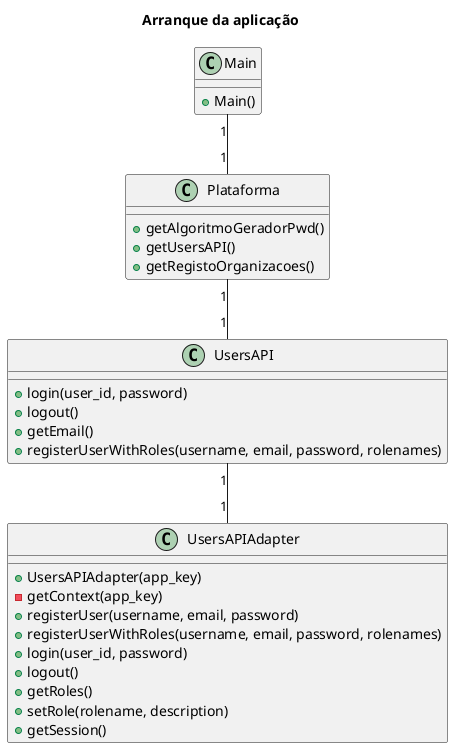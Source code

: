@startuml

title Arranque da aplicação

class Main {
    + Main()
}

class Plataforma {
    + getAlgoritmoGeradorPwd()
    + getUsersAPI()
    + getRegistoOrganizacoes()
}

class UsersAPI {
    + login(user_id, password)
    + logout()
    + getEmail()
    + registerUserWithRoles(username, email, password, rolenames)
}

class UsersAPIAdapter {
    + UsersAPIAdapter(app_key)
    - getContext(app_key)
    + registerUser(username, email, password)
    + registerUserWithRoles(username, email, password, rolenames)
    + login(user_id, password)
    + logout()
    + getRoles()
    + setRole(rolename, description)
    + getSession()
}


Main "1" -- "1" Plataforma
Plataforma "1" -- "1" UsersAPI
UsersAPI "1" -- "1" UsersAPIAdapter


@enduml